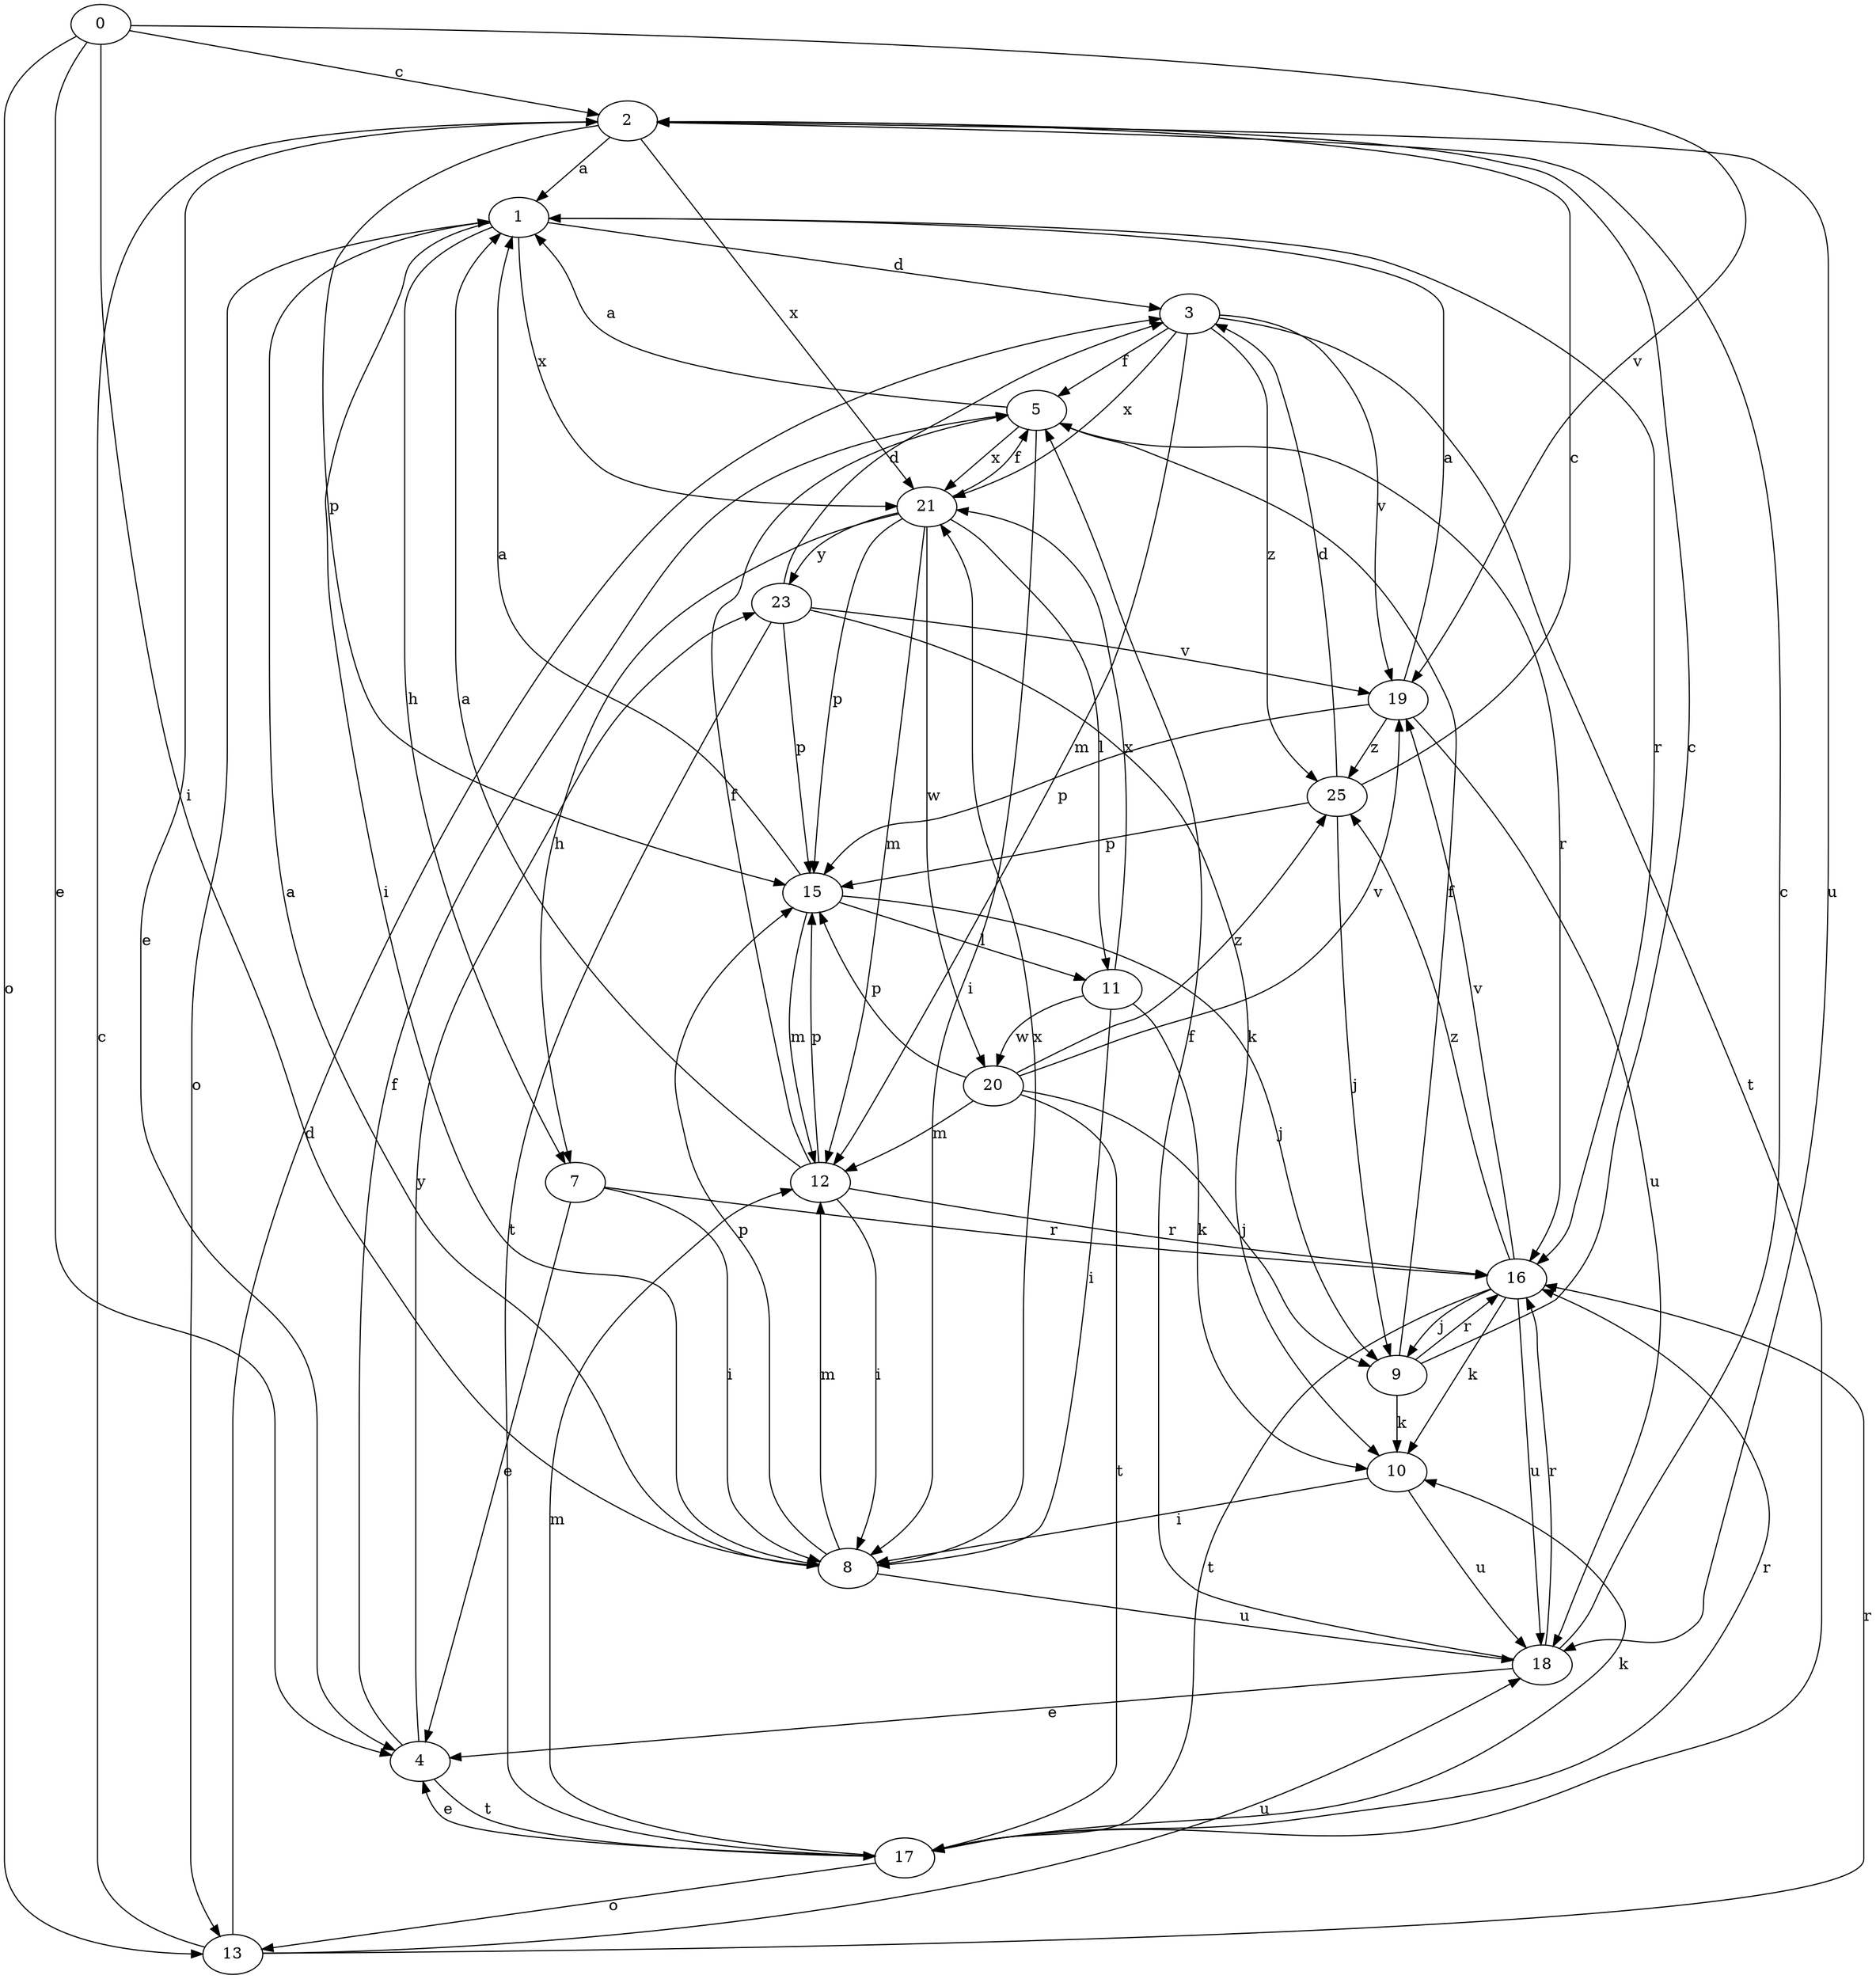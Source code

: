 strict digraph  {
0;
1;
2;
3;
4;
5;
7;
8;
9;
10;
11;
12;
13;
15;
16;
17;
18;
19;
20;
21;
23;
25;
0 -> 2  [label=c];
0 -> 4  [label=e];
0 -> 8  [label=i];
0 -> 13  [label=o];
0 -> 19  [label=v];
1 -> 3  [label=d];
1 -> 7  [label=h];
1 -> 8  [label=i];
1 -> 13  [label=o];
1 -> 16  [label=r];
1 -> 21  [label=x];
2 -> 1  [label=a];
2 -> 4  [label=e];
2 -> 15  [label=p];
2 -> 18  [label=u];
2 -> 21  [label=x];
3 -> 5  [label=f];
3 -> 12  [label=m];
3 -> 17  [label=t];
3 -> 19  [label=v];
3 -> 21  [label=x];
3 -> 25  [label=z];
4 -> 5  [label=f];
4 -> 17  [label=t];
4 -> 23  [label=y];
5 -> 1  [label=a];
5 -> 8  [label=i];
5 -> 16  [label=r];
5 -> 21  [label=x];
7 -> 4  [label=e];
7 -> 8  [label=i];
7 -> 16  [label=r];
8 -> 1  [label=a];
8 -> 12  [label=m];
8 -> 15  [label=p];
8 -> 18  [label=u];
8 -> 21  [label=x];
9 -> 2  [label=c];
9 -> 5  [label=f];
9 -> 10  [label=k];
9 -> 16  [label=r];
10 -> 8  [label=i];
10 -> 18  [label=u];
11 -> 8  [label=i];
11 -> 10  [label=k];
11 -> 20  [label=w];
11 -> 21  [label=x];
12 -> 1  [label=a];
12 -> 5  [label=f];
12 -> 8  [label=i];
12 -> 15  [label=p];
12 -> 16  [label=r];
13 -> 2  [label=c];
13 -> 3  [label=d];
13 -> 16  [label=r];
13 -> 18  [label=u];
15 -> 1  [label=a];
15 -> 9  [label=j];
15 -> 11  [label=l];
15 -> 12  [label=m];
16 -> 9  [label=j];
16 -> 10  [label=k];
16 -> 17  [label=t];
16 -> 18  [label=u];
16 -> 19  [label=v];
16 -> 25  [label=z];
17 -> 4  [label=e];
17 -> 10  [label=k];
17 -> 12  [label=m];
17 -> 13  [label=o];
17 -> 16  [label=r];
18 -> 2  [label=c];
18 -> 4  [label=e];
18 -> 5  [label=f];
18 -> 16  [label=r];
19 -> 1  [label=a];
19 -> 15  [label=p];
19 -> 18  [label=u];
19 -> 25  [label=z];
20 -> 9  [label=j];
20 -> 12  [label=m];
20 -> 15  [label=p];
20 -> 17  [label=t];
20 -> 19  [label=v];
20 -> 25  [label=z];
21 -> 5  [label=f];
21 -> 7  [label=h];
21 -> 11  [label=l];
21 -> 12  [label=m];
21 -> 15  [label=p];
21 -> 20  [label=w];
21 -> 23  [label=y];
23 -> 3  [label=d];
23 -> 10  [label=k];
23 -> 15  [label=p];
23 -> 17  [label=t];
23 -> 19  [label=v];
25 -> 2  [label=c];
25 -> 3  [label=d];
25 -> 9  [label=j];
25 -> 15  [label=p];
}
